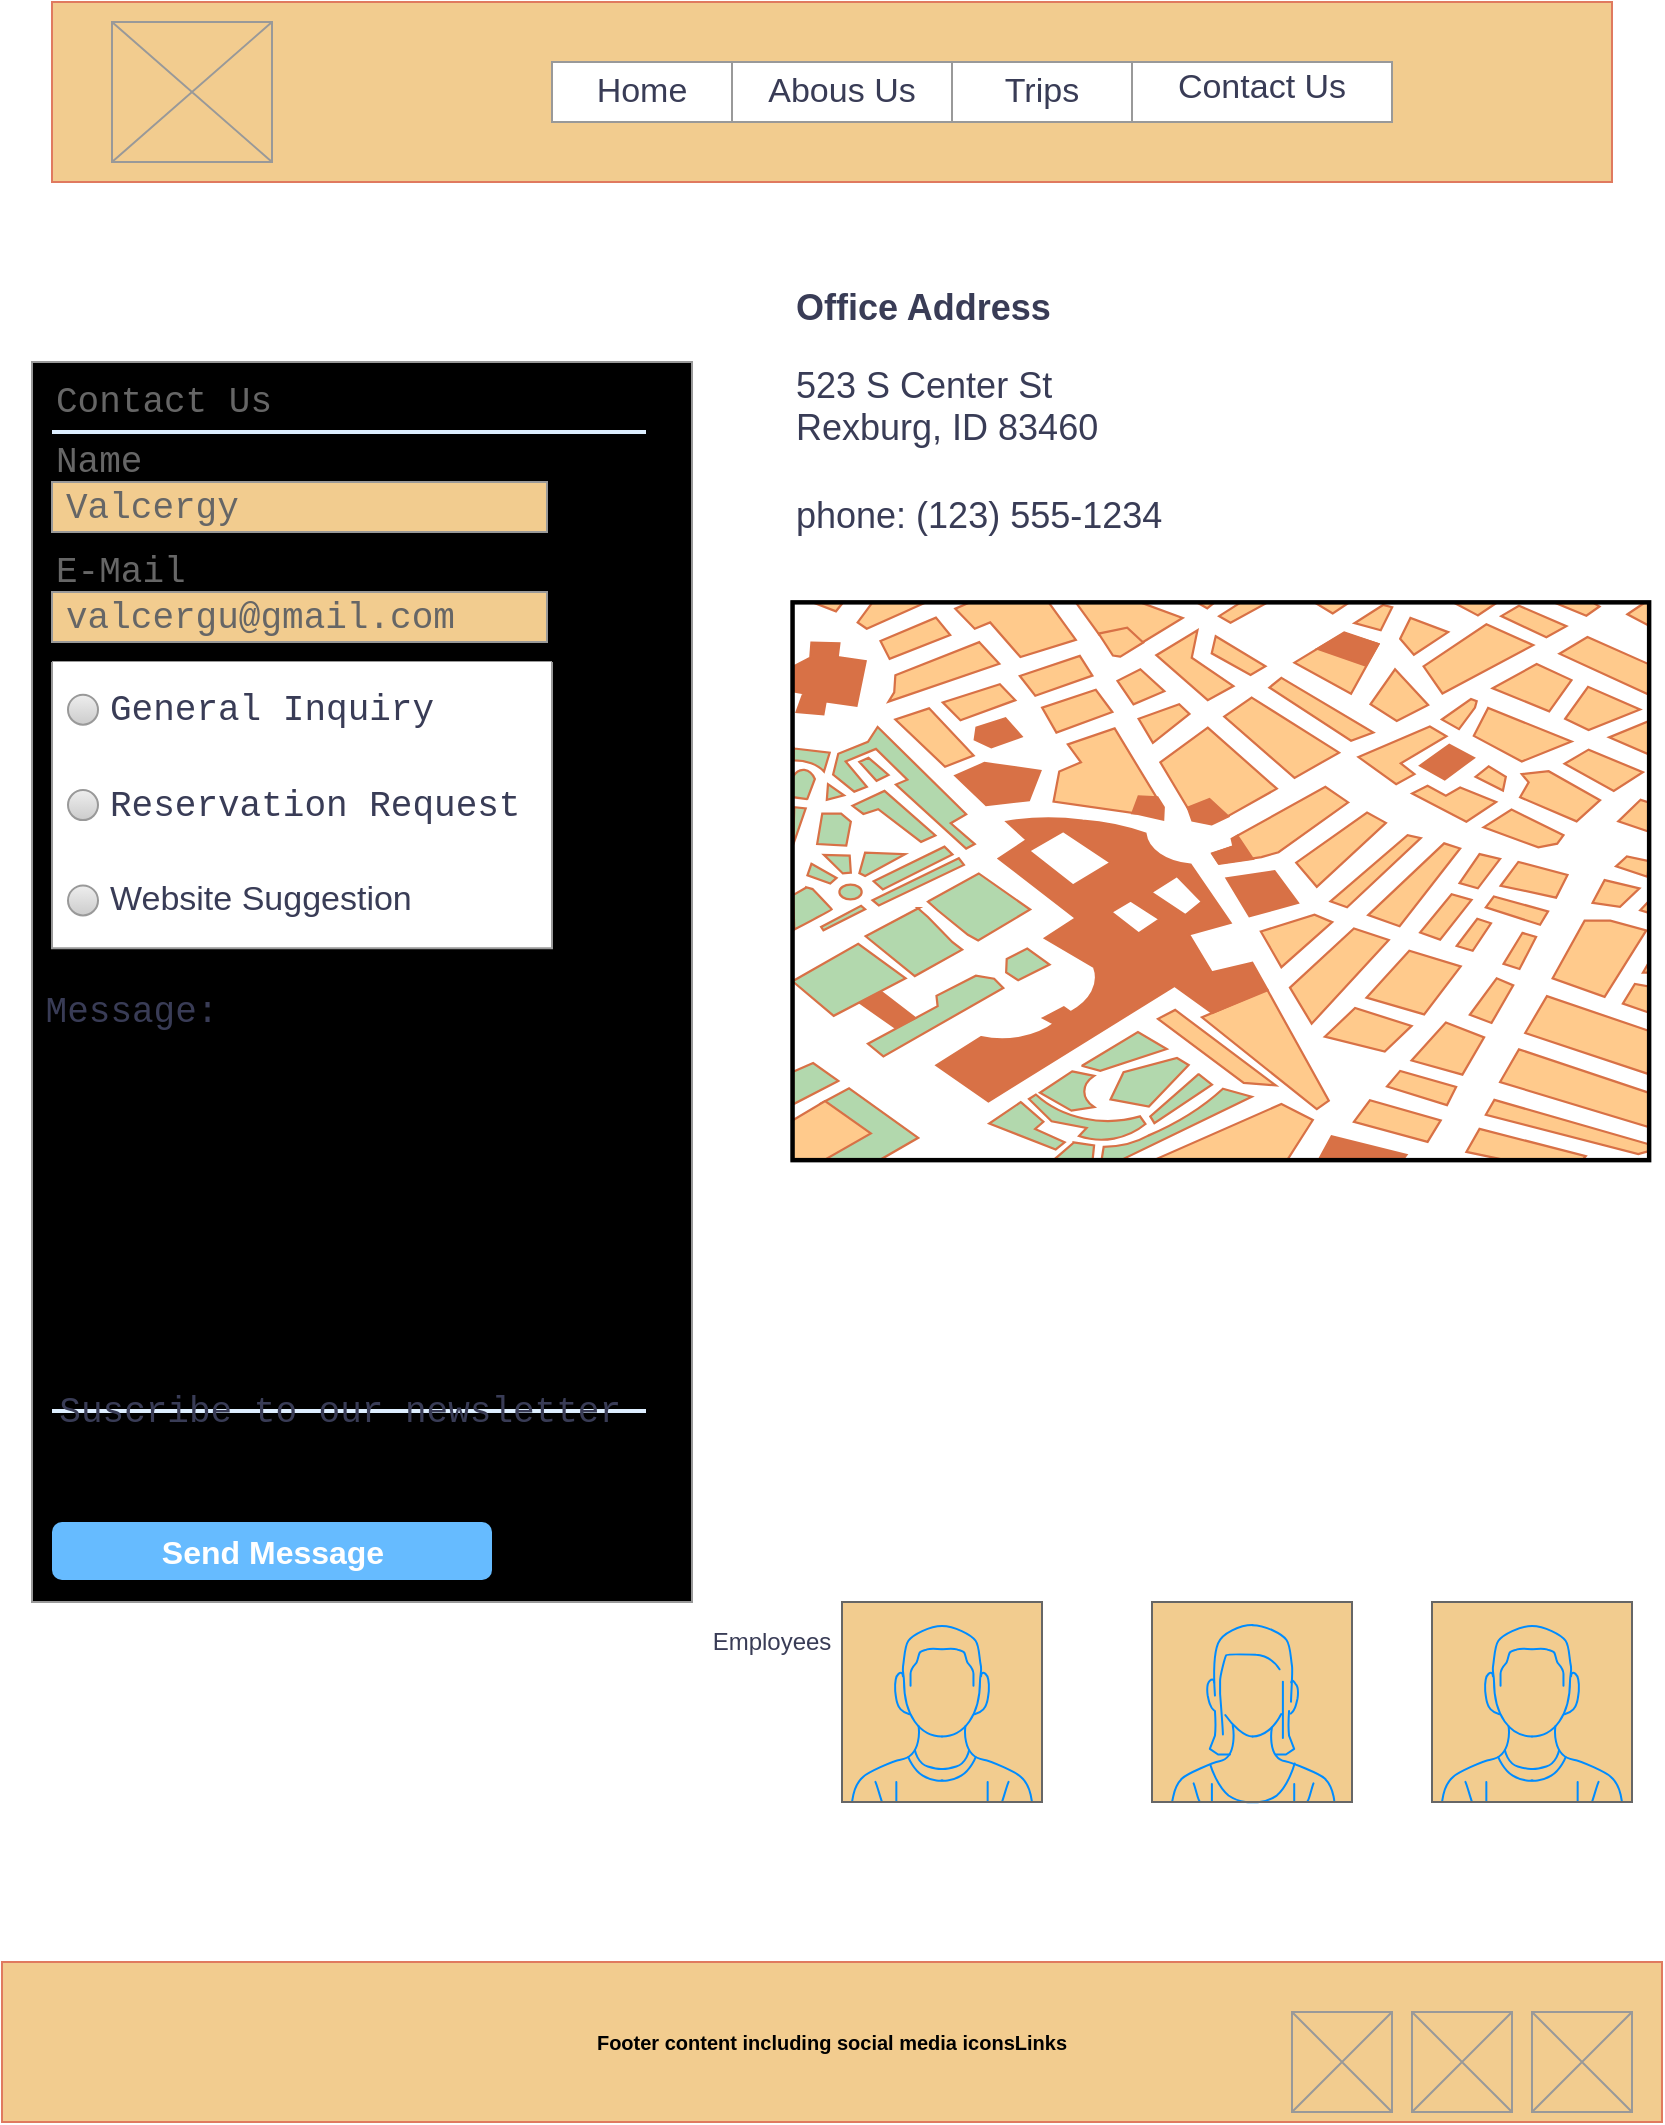 <mxfile version="26.0.14">
  <diagram name="Page-1" id="F0a9ZSijTWrto23bqJ9x">
    <mxGraphModel dx="1367" dy="595" grid="1" gridSize="10" guides="1" tooltips="1" connect="1" arrows="1" fold="1" page="1" pageScale="1" pageWidth="850" pageHeight="1100" math="0" shadow="0">
      <root>
        <mxCell id="0" />
        <mxCell id="1" parent="0" />
        <mxCell id="xVKr9yr6u5Sa1HT3-dFN-73" value="" style="rounded=0;whiteSpace=wrap;html=1;fillColor=light-dark(#F2CC8F,#FFACE3);fontColor=#393C56;strokeColor=light-dark(#E07A5F,#FFA5EB);labelBackgroundColor=none;" vertex="1" parent="1">
          <mxGeometry x="30" y="20" width="780" height="90" as="geometry" />
        </mxCell>
        <mxCell id="xVKr9yr6u5Sa1HT3-dFN-76" value="" style="swimlane;shape=mxgraph.bootstrap.anchor;strokeColor=#999999;fillColor=#ffffff;fontColor=#666666;childLayout=stackLayout;horizontal=0;startSize=0;horizontalStack=1;resizeParent=1;resizeParentMax=0;resizeLast=0;collapsible=0;marginBottom=0;whiteSpace=wrap;html=1;" vertex="1" parent="1">
          <mxGeometry x="280" y="50" width="420" height="30" as="geometry" />
        </mxCell>
        <mxCell id="xVKr9yr6u5Sa1HT3-dFN-77" value="Home" style="text;strokeColor=inherit;align=center;verticalAlign=middle;spacingLeft=10;spacingRight=10;overflow=hidden;points=[[0,0.5],[1,0.5]];portConstraint=eastwest;rotatable=0;whiteSpace=wrap;html=1;fillColor=inherit;fontColor=#393C56;fontSize=17;" vertex="1" parent="xVKr9yr6u5Sa1HT3-dFN-76">
          <mxGeometry width="90" height="30" as="geometry" />
        </mxCell>
        <mxCell id="xVKr9yr6u5Sa1HT3-dFN-78" value="Abous Us" style="text;strokeColor=inherit;align=center;verticalAlign=middle;spacingLeft=10;spacingRight=10;overflow=hidden;points=[[0,0.5],[1,0.5]];portConstraint=eastwest;rotatable=0;whiteSpace=wrap;html=1;fillColor=inherit;fontColor=#393C56;fontSize=17;" vertex="1" parent="xVKr9yr6u5Sa1HT3-dFN-76">
          <mxGeometry x="90" width="110" height="30" as="geometry" />
        </mxCell>
        <mxCell id="xVKr9yr6u5Sa1HT3-dFN-79" value="Trips" style="text;strokeColor=inherit;align=center;verticalAlign=middle;spacingLeft=10;spacingRight=10;overflow=hidden;points=[[0,0.5],[1,0.5]];portConstraint=eastwest;rotatable=0;whiteSpace=wrap;html=1;fillColor=inherit;fontColor=#393C56;fontSize=17;" vertex="1" parent="xVKr9yr6u5Sa1HT3-dFN-76">
          <mxGeometry x="200" width="90" height="30" as="geometry" />
        </mxCell>
        <mxCell id="xVKr9yr6u5Sa1HT3-dFN-80" value="Contact Us&lt;div&gt;&lt;br&gt;&lt;/div&gt;" style="text;strokeColor=inherit;align=center;verticalAlign=middle;spacingLeft=10;spacingRight=10;overflow=hidden;points=[[0,0.5],[1,0.5]];portConstraint=eastwest;rotatable=0;whiteSpace=wrap;html=1;fillColor=inherit;fontColor=#393C56;fontSize=17;" vertex="1" parent="xVKr9yr6u5Sa1HT3-dFN-76">
          <mxGeometry x="290" width="130" height="30" as="geometry" />
        </mxCell>
        <mxCell id="xVKr9yr6u5Sa1HT3-dFN-84" value="&lt;div&gt;&lt;b&gt;Footer content including social media iconsLinks&lt;/b&gt;&lt;/div&gt;" style="rounded=0;whiteSpace=wrap;html=1;strokeColor=#E07A5F;fontColor=light-dark(#000000,#030303);fillColor=light-dark(#F2CC8F,#FF99FF);fontSize=10;" vertex="1" parent="1">
          <mxGeometry x="5" y="1000" width="830" height="80" as="geometry" />
        </mxCell>
        <mxCell id="xVKr9yr6u5Sa1HT3-dFN-88" value="" style="verticalLabelPosition=bottom;shadow=0;dashed=0;align=center;html=1;verticalAlign=top;strokeWidth=1;shape=mxgraph.mockup.graphics.simpleIcon;strokeColor=#999999;fontColor=#393C56;fillColor=light-dark(#F2CC8F,#0D0D0D);" vertex="1" parent="1">
          <mxGeometry x="710" y="1025" width="50" height="50" as="geometry" />
        </mxCell>
        <mxCell id="xVKr9yr6u5Sa1HT3-dFN-89" value="" style="verticalLabelPosition=bottom;shadow=0;dashed=0;align=center;html=1;verticalAlign=top;strokeWidth=1;shape=mxgraph.mockup.graphics.simpleIcon;strokeColor=#999999;fontColor=#393C56;fillColor=light-dark(#F2CC8F,#1A1A1A);" vertex="1" parent="1">
          <mxGeometry x="650" y="1025" width="50" height="50" as="geometry" />
        </mxCell>
        <mxCell id="xVKr9yr6u5Sa1HT3-dFN-90" value="" style="verticalLabelPosition=bottom;shadow=0;dashed=0;align=center;html=1;verticalAlign=top;strokeWidth=1;shape=mxgraph.mockup.graphics.simpleIcon;strokeColor=#999999;fontColor=#393C56;fillColor=light-dark(#F2CC8F,#060606);" vertex="1" parent="1">
          <mxGeometry x="770" y="1025" width="50" height="50" as="geometry" />
        </mxCell>
        <mxCell id="xVKr9yr6u5Sa1HT3-dFN-91" value="" style="verticalLabelPosition=bottom;shadow=0;dashed=0;align=center;html=1;verticalAlign=top;strokeWidth=1;shape=mxgraph.mockup.graphics.simpleIcon;strokeColor=#999999;fontColor=#393C56;fillColor=light-dark(#F2CC8F,#040404);" vertex="1" parent="1">
          <mxGeometry x="60" y="30" width="80" height="70" as="geometry" />
        </mxCell>
        <mxCell id="xVKr9yr6u5Sa1HT3-dFN-95" value="" style="strokeWidth=1;shadow=0;dashed=0;align=center;html=1;shape=mxgraph.mockup.forms.rrect;rSize=0;strokeColor=#999999;fillColor=light-dark(#000000,#030303);fontColor=#393C56;" vertex="1" parent="1">
          <mxGeometry x="20" y="200" width="330" height="620" as="geometry" />
        </mxCell>
        <mxCell id="xVKr9yr6u5Sa1HT3-dFN-96" value="Contact Us" style="strokeWidth=1;shadow=0;dashed=0;align=center;html=1;shape=mxgraph.mockup.forms.anchor;fontSize=18;fontColor=#666666;align=left;resizeWidth=1;spacingLeft=0;strokeColor=#E07A5F;fillColor=#F2CC8F;fontFamily=Courier New;" vertex="1" parent="xVKr9yr6u5Sa1HT3-dFN-95">
          <mxGeometry width="165" height="20" relative="1" as="geometry">
            <mxPoint x="10" y="10" as="offset" />
          </mxGeometry>
        </mxCell>
        <mxCell id="xVKr9yr6u5Sa1HT3-dFN-97" value="" style="shape=line;strokeColor=#ddeeff;strokeWidth=2;html=1;resizeWidth=1;fontColor=#393C56;fillColor=#F2CC8F;fontFamily=Courier New;fontSize=18;" vertex="1" parent="xVKr9yr6u5Sa1HT3-dFN-95">
          <mxGeometry width="297" height="10" relative="1" as="geometry">
            <mxPoint x="10" y="30" as="offset" />
          </mxGeometry>
        </mxCell>
        <mxCell id="xVKr9yr6u5Sa1HT3-dFN-98" value="Name" style="strokeWidth=1;shadow=0;dashed=0;align=center;html=1;shape=mxgraph.mockup.forms.anchor;fontSize=18;fontColor=#666666;align=left;resizeWidth=1;spacingLeft=0;strokeColor=#E07A5F;fillColor=#F2CC8F;fontFamily=Courier New;" vertex="1" parent="xVKr9yr6u5Sa1HT3-dFN-95">
          <mxGeometry width="165" height="20" relative="1" as="geometry">
            <mxPoint x="10" y="40" as="offset" />
          </mxGeometry>
        </mxCell>
        <mxCell id="xVKr9yr6u5Sa1HT3-dFN-99" value="Valcergy" style="strokeWidth=1;shadow=0;dashed=0;align=center;html=1;shape=mxgraph.mockup.forms.rrect;rSize=0;strokeColor=#999999;fontColor=#666666;align=left;spacingLeft=5;resizeWidth=1;fillColor=light-dark(#F2CC8F,#121212);fontFamily=Courier New;fontSize=18;" vertex="1" parent="xVKr9yr6u5Sa1HT3-dFN-95">
          <mxGeometry width="247.5" height="25" relative="1" as="geometry">
            <mxPoint x="10" y="60" as="offset" />
          </mxGeometry>
        </mxCell>
        <mxCell id="xVKr9yr6u5Sa1HT3-dFN-100" value="E-Mail" style="strokeWidth=1;shadow=0;dashed=0;align=center;html=1;shape=mxgraph.mockup.forms.anchor;fontSize=18;fontColor=#666666;align=left;resizeWidth=1;spacingLeft=0;strokeColor=#E07A5F;fillColor=#F2CC8F;fontFamily=Courier New;" vertex="1" parent="xVKr9yr6u5Sa1HT3-dFN-95">
          <mxGeometry width="165" height="20" relative="1" as="geometry">
            <mxPoint x="10" y="95" as="offset" />
          </mxGeometry>
        </mxCell>
        <mxCell id="xVKr9yr6u5Sa1HT3-dFN-101" value="valcergu@gmail.com" style="strokeWidth=1;shadow=0;dashed=0;align=center;html=1;shape=mxgraph.mockup.forms.rrect;rSize=0;strokeColor=#999999;fontColor=#666666;align=left;spacingLeft=5;resizeWidth=1;fillColor=light-dark(#F2CC8F,#090909);fontFamily=Courier New;fontSize=18;" vertex="1" parent="xVKr9yr6u5Sa1HT3-dFN-95">
          <mxGeometry width="247.5" height="25" relative="1" as="geometry">
            <mxPoint x="10" y="115" as="offset" />
          </mxGeometry>
        </mxCell>
        <mxCell id="xVKr9yr6u5Sa1HT3-dFN-104" value="Suscribe to our newsletter&amp;nbsp;" style="shape=line;strokeColor=#ddeeff;strokeWidth=2;html=1;resizeWidth=1;fontColor=#393C56;fillColor=#F2CC8F;fontFamily=Courier New;fontSize=18;" vertex="1" parent="xVKr9yr6u5Sa1HT3-dFN-95">
          <mxGeometry y="1" width="297" height="31" relative="1" as="geometry">
            <mxPoint x="10" y="-111" as="offset" />
          </mxGeometry>
        </mxCell>
        <mxCell id="xVKr9yr6u5Sa1HT3-dFN-106" value="Send Message" style="strokeWidth=1;shadow=0;dashed=0;align=center;html=1;shape=mxgraph.mockup.forms.rrect;rSize=5;strokeColor=none;fontColor=#ffffff;fillColor=#66bbff;fontSize=16;fontStyle=1;" vertex="1" parent="xVKr9yr6u5Sa1HT3-dFN-95">
          <mxGeometry y="1" width="220" height="29" relative="1" as="geometry">
            <mxPoint x="10" y="-40" as="offset" />
          </mxGeometry>
        </mxCell>
        <mxCell id="xVKr9yr6u5Sa1HT3-dFN-108" value="" style="swimlane;strokeColor=#999999;swimlaneFillColor=#FFFFFF;fillColor=#ffffff;fontColor=#666666;fontStyle=0;childLayout=stackLayout;horizontal=1;startSize=0;horizontalStack=0;resizeParent=1;resizeParentMax=0;resizeLast=0;collapsible=0;marginBottom=0;whiteSpace=wrap;html=1;" vertex="1" parent="xVKr9yr6u5Sa1HT3-dFN-95">
          <mxGeometry x="10" y="149.998" width="250" height="143.077" as="geometry" />
        </mxCell>
        <mxCell id="xVKr9yr6u5Sa1HT3-dFN-109" value="General Inquiry" style="text;strokeColor=none;align=left;verticalAlign=middle;spacingLeft=27;spacingRight=10;overflow=hidden;points=[[0,0.5],[1,0.5]];portConstraint=eastwest;rotatable=0;whiteSpace=wrap;html=1;fillColor=none;fontColor=#393C56;fontSize=18;fontFamily=Courier New;" vertex="1" parent="xVKr9yr6u5Sa1HT3-dFN-108">
          <mxGeometry width="250" height="47.692" as="geometry" />
        </mxCell>
        <mxCell id="xVKr9yr6u5Sa1HT3-dFN-110" value="" style="shape=ellipse;resizable=0;fillColor=#EEEEEE;strokeColor=#999999;gradientColor=#cccccc;html=1;fontColor=#393C56;fontFamily=Courier New;fontSize=18;" vertex="1" parent="xVKr9yr6u5Sa1HT3-dFN-109">
          <mxGeometry y="0.5" width="15" height="15" relative="1" as="geometry">
            <mxPoint x="8" y="-7.5" as="offset" />
          </mxGeometry>
        </mxCell>
        <mxCell id="xVKr9yr6u5Sa1HT3-dFN-111" value="Reservation Request" style="text;strokeColor=none;align=left;verticalAlign=middle;spacingLeft=27;spacingRight=10;overflow=hidden;points=[[0,0.5],[1,0.5]];portConstraint=eastwest;rotatable=0;whiteSpace=wrap;html=1;rSize=5;fillColor=none;fontColor=#393C56;fontSize=18;fontFamily=Courier New;" vertex="1" parent="xVKr9yr6u5Sa1HT3-dFN-108">
          <mxGeometry y="47.692" width="250" height="47.692" as="geometry" />
        </mxCell>
        <mxCell id="xVKr9yr6u5Sa1HT3-dFN-112" value="" style="shape=ellipse;resizable=0;fillColor=#EEEEEE;strokeColor=#999999;gradientColor=#cccccc;html=1;fontColor=#393C56;fontFamily=Courier New;fontSize=18;" vertex="1" parent="xVKr9yr6u5Sa1HT3-dFN-111">
          <mxGeometry y="0.5" width="15" height="15" relative="1" as="geometry">
            <mxPoint x="8" y="-7.5" as="offset" />
          </mxGeometry>
        </mxCell>
        <mxCell id="xVKr9yr6u5Sa1HT3-dFN-118" value="Website Suggestion" style="text;strokeColor=none;align=left;verticalAlign=middle;spacingLeft=27;spacingRight=10;overflow=hidden;points=[[0,0.5],[1,0.5]];portConstraint=eastwest;rotatable=0;whiteSpace=wrap;html=1;rSize=5;fillColor=none;fontColor=#393C56;fontSize=17;" vertex="1" parent="xVKr9yr6u5Sa1HT3-dFN-108">
          <mxGeometry y="95.385" width="250" height="47.692" as="geometry" />
        </mxCell>
        <mxCell id="xVKr9yr6u5Sa1HT3-dFN-119" value="" style="shape=ellipse;resizable=0;fillColor=#EEEEEE;strokeColor=#999999;gradientColor=#cccccc;html=1;fontColor=#393C56;fontFamily=Courier New;fontSize=18;" vertex="1" parent="xVKr9yr6u5Sa1HT3-dFN-118">
          <mxGeometry y="0.5" width="15" height="15" relative="1" as="geometry">
            <mxPoint x="8" y="-7.5" as="offset" />
          </mxGeometry>
        </mxCell>
        <mxCell id="xVKr9yr6u5Sa1HT3-dFN-127" value="&lt;font face=&quot;Courier New&quot; style=&quot;font-size: 18px;&quot;&gt;Message:&lt;/font&gt;" style="text;html=1;align=center;verticalAlign=middle;whiteSpace=wrap;rounded=0;fontColor=#393C56;" vertex="1" parent="xVKr9yr6u5Sa1HT3-dFN-95">
          <mxGeometry x="10" y="310" width="80" height="30" as="geometry" />
        </mxCell>
        <mxCell id="xVKr9yr6u5Sa1HT3-dFN-132" value="" style="rounded=0;whiteSpace=wrap;html=1;strokeColor=light-dark(#000000,#351FFF);fontColor=#393C56;fillColor=light-dark(#000000,#030303);" vertex="1" parent="xVKr9yr6u5Sa1HT3-dFN-95">
          <mxGeometry x="10" y="340.004" width="300" height="157.875" as="geometry" />
        </mxCell>
        <mxCell id="xVKr9yr6u5Sa1HT3-dFN-122" value="" style="verticalLabelPosition=bottom;shadow=0;dashed=0;align=center;html=1;verticalAlign=top;strokeWidth=1;shape=mxgraph.mockup.misc.map;strokeColor=#E07A5F;fontColor=#393C56;fillColor=#F2CC8F;" vertex="1" parent="1">
          <mxGeometry x="400" y="320" width="430" height="280" as="geometry" />
        </mxCell>
        <mxCell id="xVKr9yr6u5Sa1HT3-dFN-123" value="&lt;h1 style=&quot;margin-top: 0px;&quot;&gt;&lt;font style=&quot;font-size: 18px;&quot;&gt;Office Address&lt;/font&gt;&lt;/h1&gt;&lt;div&gt;&lt;font style=&quot;font-size: 18px;&quot;&gt;523 S Center St&lt;/font&gt;&lt;/div&gt;&lt;div&gt;&lt;font style=&quot;font-size: 18px;&quot;&gt;Rexburg, ID 83460&lt;/font&gt;&lt;/div&gt;&lt;div&gt;&lt;font style=&quot;font-size: 18px;&quot;&gt;&lt;br&gt;&lt;/font&gt;&lt;/div&gt;&lt;div&gt;&lt;font style=&quot;font-size: 18px;&quot;&gt;phone: (123) 555-1234&lt;/font&gt;&lt;/div&gt;" style="text;html=1;whiteSpace=wrap;overflow=hidden;rounded=0;fontColor=#393C56;" vertex="1" parent="1">
          <mxGeometry x="400" y="150" width="260" height="140" as="geometry" />
        </mxCell>
        <mxCell id="xVKr9yr6u5Sa1HT3-dFN-124" value="" style="verticalLabelPosition=bottom;shadow=0;dashed=0;align=center;html=1;verticalAlign=top;strokeWidth=1;shape=mxgraph.mockup.containers.userMale;strokeColor=#666666;strokeColor2=#008cff;fontColor=#393C56;fillColor=light-dark(#F2CC8F,#FBBAFF);" vertex="1" parent="1">
          <mxGeometry x="425" y="820" width="100" height="100" as="geometry" />
        </mxCell>
        <mxCell id="xVKr9yr6u5Sa1HT3-dFN-125" value="" style="verticalLabelPosition=bottom;shadow=0;dashed=0;align=center;html=1;verticalAlign=top;strokeWidth=1;shape=mxgraph.mockup.containers.userFemale;strokeColor=#666666;strokeColor2=#008cff;fontColor=#393C56;fillColor=light-dark(#F2CC8F,#FFACF4);" vertex="1" parent="1">
          <mxGeometry x="580" y="820" width="100" height="100" as="geometry" />
        </mxCell>
        <mxCell id="xVKr9yr6u5Sa1HT3-dFN-126" value="" style="verticalLabelPosition=bottom;shadow=0;dashed=0;align=center;html=1;verticalAlign=top;strokeWidth=1;shape=mxgraph.mockup.containers.userMale;strokeColor=#666666;strokeColor2=#008cff;fontColor=#393C56;fillColor=light-dark(#F2CC8F,#FFD1F8);" vertex="1" parent="1">
          <mxGeometry x="720" y="820" width="100" height="100" as="geometry" />
        </mxCell>
        <mxCell id="xVKr9yr6u5Sa1HT3-dFN-133" value="Employees" style="text;html=1;align=center;verticalAlign=middle;whiteSpace=wrap;rounded=0;fontColor=#393C56;" vertex="1" parent="1">
          <mxGeometry x="360" y="820" width="60" height="40" as="geometry" />
        </mxCell>
      </root>
    </mxGraphModel>
  </diagram>
</mxfile>
